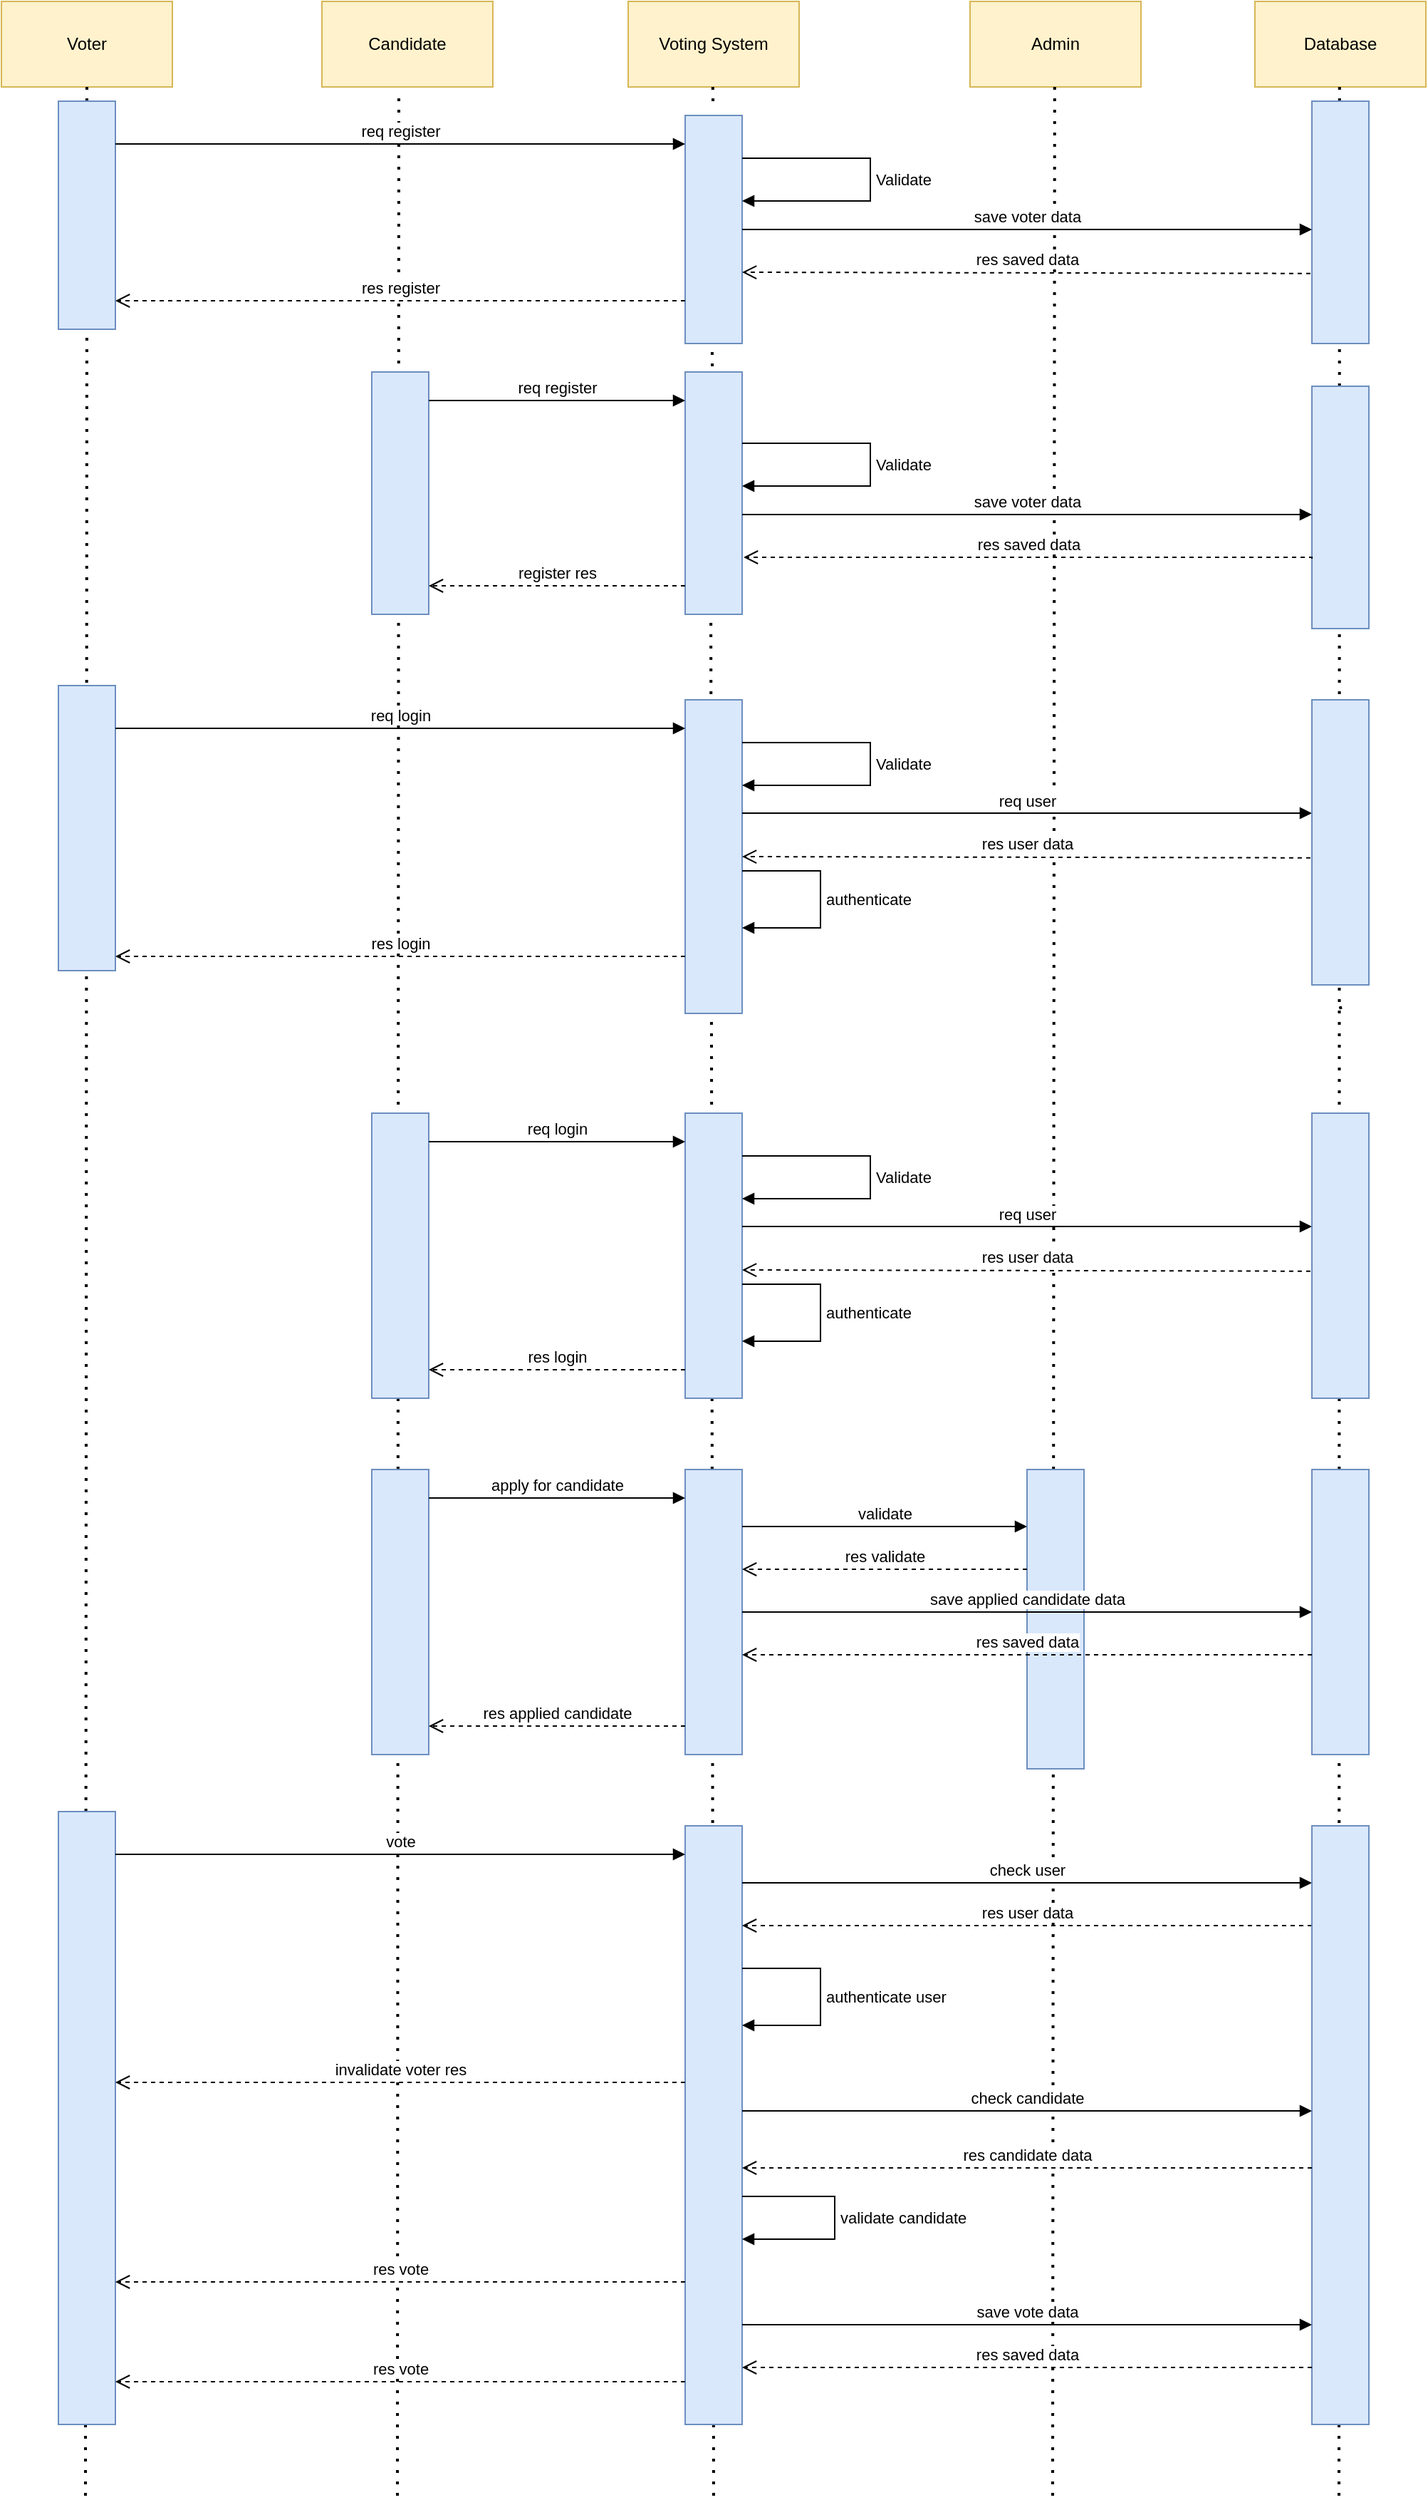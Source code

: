 <mxfile version="21.0.6" type="google"><diagram name="Page-1" id="lUmfMJXswFCXNdt7K16-"><mxGraphModel grid="1" page="1" gridSize="10" guides="1" tooltips="1" connect="1" arrows="1" fold="1" pageScale="1" pageWidth="850" pageHeight="1100" math="0" shadow="0"><root><mxCell id="0"/><mxCell id="1" parent="0"/><mxCell id="xLt7IHbg6shvqpC90BGY-1" value="Voter" style="rounded=0;whiteSpace=wrap;html=1;fillColor=#fff2cc;strokeColor=#d6b656;" vertex="1" parent="1"><mxGeometry x="-220" y="300" width="120" height="60" as="geometry"/></mxCell><mxCell id="xLt7IHbg6shvqpC90BGY-2" value="Candidate" style="rounded=0;whiteSpace=wrap;html=1;fillColor=#fff2cc;strokeColor=#d6b656;" vertex="1" parent="1"><mxGeometry x="5" y="300" width="120" height="60" as="geometry"/></mxCell><mxCell id="xLt7IHbg6shvqpC90BGY-3" value="Voting System" style="rounded=0;whiteSpace=wrap;html=1;fillColor=#fff2cc;strokeColor=#d6b656;" vertex="1" parent="1"><mxGeometry x="220" y="300" width="120" height="60" as="geometry"/></mxCell><mxCell id="xLt7IHbg6shvqpC90BGY-4" value="Admin" style="rounded=0;whiteSpace=wrap;html=1;fillColor=#fff2cc;strokeColor=#d6b656;" vertex="1" parent="1"><mxGeometry x="460" y="300" width="120" height="60" as="geometry"/></mxCell><mxCell id="xLt7IHbg6shvqpC90BGY-5" value="Database" style="rounded=0;whiteSpace=wrap;html=1;fillColor=#fff2cc;strokeColor=#d6b656;" vertex="1" parent="1"><mxGeometry x="660" y="300" width="120" height="60" as="geometry"/></mxCell><mxCell id="xLt7IHbg6shvqpC90BGY-6" value="" style="endArrow=none;dashed=1;html=1;dashPattern=1 3;strokeWidth=2;rounded=0;entryX=0.5;entryY=1;entryDx=0;entryDy=0;startArrow=none;" edge="1" parent="1" source="xLt7IHbg6shvqpC90BGY-42" target="xLt7IHbg6shvqpC90BGY-1"><mxGeometry width="50" height="50" relative="1" as="geometry"><mxPoint x="-160" y="1000" as="sourcePoint"/><mxPoint x="320" y="380" as="targetPoint"/></mxGeometry></mxCell><mxCell id="xLt7IHbg6shvqpC90BGY-7" value="" style="endArrow=none;dashed=1;html=1;dashPattern=1 3;strokeWidth=2;rounded=0;entryX=0.45;entryY=1.048;entryDx=0;entryDy=0;entryPerimeter=0;" edge="1" parent="1" target="xLt7IHbg6shvqpC90BGY-2"><mxGeometry width="50" height="50" relative="1" as="geometry"><mxPoint x="58" y="2050" as="sourcePoint"/><mxPoint x="60" y="370" as="targetPoint"/></mxGeometry></mxCell><mxCell id="xLt7IHbg6shvqpC90BGY-8" value="" style="endArrow=none;dashed=1;html=1;dashPattern=1 3;strokeWidth=2;rounded=0;entryX=0.45;entryY=1.048;entryDx=0;entryDy=0;entryPerimeter=0;startArrow=none;" edge="1" parent="1"><mxGeometry width="50" height="50" relative="1" as="geometry"><mxPoint x="279.541" y="370" as="sourcePoint"/><mxPoint x="279.41" y="360" as="targetPoint"/></mxGeometry></mxCell><mxCell id="xLt7IHbg6shvqpC90BGY-9" value="" style="endArrow=none;dashed=1;html=1;dashPattern=1 3;strokeWidth=2;rounded=0;entryX=0.45;entryY=1.048;entryDx=0;entryDy=0;entryPerimeter=0;startArrow=none;" edge="1" parent="1"><mxGeometry width="50" height="50" relative="1" as="geometry"><mxPoint x="518" y="2050" as="sourcePoint"/><mxPoint x="519.41" y="360" as="targetPoint"/></mxGeometry></mxCell><mxCell id="xLt7IHbg6shvqpC90BGY-10" value="" style="endArrow=none;dashed=1;html=1;dashPattern=1 3;strokeWidth=2;rounded=0;entryX=0.45;entryY=1.048;entryDx=0;entryDy=0;entryPerimeter=0;startArrow=none;" edge="1" parent="1"><mxGeometry width="50" height="50" relative="1" as="geometry"><mxPoint x="719" y="2050" as="sourcePoint"/><mxPoint x="719.41" y="360" as="targetPoint"/></mxGeometry></mxCell><mxCell id="xLt7IHbg6shvqpC90BGY-18" value="" style="endArrow=none;dashed=1;html=1;dashPattern=1 3;strokeWidth=2;rounded=0;entryX=0.45;entryY=1.048;entryDx=0;entryDy=0;entryPerimeter=0;startArrow=none;" edge="1" parent="1"><mxGeometry width="50" height="50" relative="1" as="geometry"><mxPoint x="279.669" y="620" as="sourcePoint"/><mxPoint x="278" y="443.36" as="targetPoint"/></mxGeometry></mxCell><mxCell id="xLt7IHbg6shvqpC90BGY-20" value="" style="endArrow=none;dashed=1;html=1;dashPattern=1 3;strokeWidth=2;rounded=0;entryX=0.45;entryY=1.048;entryDx=0;entryDy=0;entryPerimeter=0;" edge="1" parent="1"><mxGeometry width="50" height="50" relative="1" as="geometry"><mxPoint x="280" y="2050" as="sourcePoint"/><mxPoint x="278" y="693.36" as="targetPoint"/></mxGeometry></mxCell><mxCell id="xLt7IHbg6shvqpC90BGY-30" value="" style="rounded=0;whiteSpace=wrap;html=1;fillColor=#dae8fc;strokeColor=#6c8ebf;" vertex="1" parent="1"><mxGeometry x="700" y="370" width="40" height="170" as="geometry"/></mxCell><mxCell id="xLt7IHbg6shvqpC90BGY-39" value="" style="html=1;points=[];perimeter=orthogonalPerimeter;outlineConnect=0;targetShapes=umlLifeline;portConstraint=eastwest;newEdgeStyle={&quot;edgeStyle&quot;:&quot;elbowEdgeStyle&quot;,&quot;elbow&quot;:&quot;vertical&quot;,&quot;curved&quot;:0,&quot;rounded&quot;:0};fillColor=#dae8fc;strokeColor=#6c8ebf;" vertex="1" parent="1"><mxGeometry x="260" y="380" width="40" height="160" as="geometry"/></mxCell><mxCell id="xLt7IHbg6shvqpC90BGY-40" value="Validate" style="html=1;align=left;spacingLeft=2;endArrow=block;rounded=0;edgeStyle=orthogonalEdgeStyle;curved=0;rounded=0;" edge="1" parent="1" target="xLt7IHbg6shvqpC90BGY-39"><mxGeometry relative="1" as="geometry"><mxPoint x="300" y="410" as="sourcePoint"/><Array as="points"><mxPoint x="300" y="410"/><mxPoint x="390" y="410"/><mxPoint x="390" y="440"/></Array></mxGeometry></mxCell><mxCell id="xLt7IHbg6shvqpC90BGY-43" value="" style="endArrow=none;dashed=1;html=1;dashPattern=1 3;strokeWidth=2;rounded=0;entryX=0.5;entryY=1;entryDx=0;entryDy=0;" edge="1" parent="1" target="xLt7IHbg6shvqpC90BGY-42"><mxGeometry width="50" height="50" relative="1" as="geometry"><mxPoint x="-161" y="2050" as="sourcePoint"/><mxPoint x="-160" y="360" as="targetPoint"/></mxGeometry></mxCell><mxCell id="xLt7IHbg6shvqpC90BGY-42" value="" style="html=1;points=[];perimeter=orthogonalPerimeter;outlineConnect=0;targetShapes=umlLifeline;portConstraint=eastwest;newEdgeStyle={&quot;edgeStyle&quot;:&quot;elbowEdgeStyle&quot;,&quot;elbow&quot;:&quot;vertical&quot;,&quot;curved&quot;:0,&quot;rounded&quot;:0};fillColor=#dae8fc;strokeColor=#6c8ebf;" vertex="1" parent="1"><mxGeometry x="-180" y="370" width="40" height="160" as="geometry"/></mxCell><mxCell id="xLt7IHbg6shvqpC90BGY-48" value="" style="rounded=0;whiteSpace=wrap;html=1;fillColor=#dae8fc;strokeColor=#6c8ebf;" vertex="1" parent="1"><mxGeometry x="700" y="570" width="40" height="170" as="geometry"/></mxCell><mxCell id="xLt7IHbg6shvqpC90BGY-51" value="" style="html=1;points=[];perimeter=orthogonalPerimeter;outlineConnect=0;targetShapes=umlLifeline;portConstraint=eastwest;newEdgeStyle={&quot;edgeStyle&quot;:&quot;elbowEdgeStyle&quot;,&quot;elbow&quot;:&quot;vertical&quot;,&quot;curved&quot;:0,&quot;rounded&quot;:0};fillColor=#dae8fc;strokeColor=#6c8ebf;" vertex="1" parent="1"><mxGeometry x="260" y="560" width="40" height="170" as="geometry"/></mxCell><mxCell id="xLt7IHbg6shvqpC90BGY-52" value="Validate" style="html=1;align=left;spacingLeft=2;endArrow=block;rounded=0;edgeStyle=orthogonalEdgeStyle;curved=0;rounded=0;" edge="1" parent="1" target="xLt7IHbg6shvqpC90BGY-51"><mxGeometry relative="1" as="geometry"><mxPoint x="300" y="610" as="sourcePoint"/><Array as="points"><mxPoint x="390" y="610"/><mxPoint x="390" y="640"/></Array></mxGeometry></mxCell><mxCell id="xLt7IHbg6shvqpC90BGY-53" value="" style="html=1;points=[];perimeter=orthogonalPerimeter;outlineConnect=0;targetShapes=umlLifeline;portConstraint=eastwest;newEdgeStyle={&quot;edgeStyle&quot;:&quot;elbowEdgeStyle&quot;,&quot;elbow&quot;:&quot;vertical&quot;,&quot;curved&quot;:0,&quot;rounded&quot;:0};fillColor=#dae8fc;strokeColor=#6c8ebf;" vertex="1" parent="1"><mxGeometry x="40" y="560" width="40" height="170" as="geometry"/></mxCell><mxCell id="xLt7IHbg6shvqpC90BGY-56" value="register res" style="html=1;verticalAlign=bottom;endArrow=open;dashed=1;endSize=8;edgeStyle=elbowEdgeStyle;elbow=vertical;curved=0;rounded=0;" edge="1" parent="1" source="xLt7IHbg6shvqpC90BGY-51" target="xLt7IHbg6shvqpC90BGY-53"><mxGeometry relative="1" as="geometry"><mxPoint x="190" y="650" as="sourcePoint"/><mxPoint x="110" y="650" as="targetPoint"/><Array as="points"><mxPoint x="150" y="710"/><mxPoint x="140" y="700"/></Array></mxGeometry></mxCell><mxCell id="xLt7IHbg6shvqpC90BGY-57" value="res register" style="html=1;verticalAlign=bottom;endArrow=open;dashed=1;endSize=8;edgeStyle=elbowEdgeStyle;elbow=vertical;curved=0;rounded=0;" edge="1" parent="1" source="xLt7IHbg6shvqpC90BGY-39"><mxGeometry relative="1" as="geometry"><mxPoint x="-60" y="510" as="sourcePoint"/><mxPoint x="-140" y="510" as="targetPoint"/></mxGeometry></mxCell><mxCell id="xLt7IHbg6shvqpC90BGY-58" value="res saved data" style="html=1;verticalAlign=bottom;endArrow=open;dashed=1;endSize=8;edgeStyle=elbowEdgeStyle;elbow=vertical;curved=0;rounded=0;exitX=-0.026;exitY=0.711;exitDx=0;exitDy=0;exitPerimeter=0;" edge="1" parent="1" source="xLt7IHbg6shvqpC90BGY-30" target="xLt7IHbg6shvqpC90BGY-39"><mxGeometry relative="1" as="geometry"><mxPoint x="710" y="510" as="sourcePoint"/><mxPoint x="630" y="510" as="targetPoint"/><Array as="points"><mxPoint x="420" y="490"/></Array></mxGeometry></mxCell><mxCell id="xLt7IHbg6shvqpC90BGY-59" value="res saved data" style="html=1;verticalAlign=bottom;endArrow=open;dashed=1;endSize=8;edgeStyle=elbowEdgeStyle;elbow=vertical;curved=0;rounded=0;exitX=-0.026;exitY=0.711;exitDx=0;exitDy=0;exitPerimeter=0;" edge="1" parent="1"><mxGeometry relative="1" as="geometry"><mxPoint x="700" y="691" as="sourcePoint"/><mxPoint x="301" y="690" as="targetPoint"/><Array as="points"><mxPoint x="421" y="690"/></Array></mxGeometry></mxCell><mxCell id="xLt7IHbg6shvqpC90BGY-60" value="req register" style="html=1;verticalAlign=bottom;endArrow=block;edgeStyle=elbowEdgeStyle;elbow=vertical;curved=0;rounded=0;" edge="1" parent="1" source="xLt7IHbg6shvqpC90BGY-42" target="xLt7IHbg6shvqpC90BGY-39"><mxGeometry width="80" relative="1" as="geometry"><mxPoint x="100" y="490" as="sourcePoint"/><mxPoint x="180" y="490" as="targetPoint"/><Array as="points"><mxPoint x="70" y="400"/></Array></mxGeometry></mxCell><mxCell id="xLt7IHbg6shvqpC90BGY-61" value="req register" style="html=1;verticalAlign=bottom;endArrow=block;edgeStyle=elbowEdgeStyle;elbow=vertical;curved=0;rounded=0;" edge="1" parent="1" target="xLt7IHbg6shvqpC90BGY-51"><mxGeometry width="80" relative="1" as="geometry"><mxPoint x="80" y="580" as="sourcePoint"/><mxPoint x="230" y="610" as="targetPoint"/><Array as="points"><mxPoint x="230" y="580"/></Array></mxGeometry></mxCell><mxCell id="xLt7IHbg6shvqpC90BGY-62" value="save voter data" style="html=1;verticalAlign=bottom;endArrow=block;edgeStyle=elbowEdgeStyle;elbow=vertical;curved=0;rounded=0;" edge="1" parent="1" source="xLt7IHbg6shvqpC90BGY-39" target="xLt7IHbg6shvqpC90BGY-30"><mxGeometry width="80" relative="1" as="geometry"><mxPoint x="360" y="420" as="sourcePoint"/><mxPoint x="440" y="420" as="targetPoint"/><mxPoint as="offset"/></mxGeometry></mxCell><mxCell id="xLt7IHbg6shvqpC90BGY-63" value="save voter data" style="html=1;verticalAlign=bottom;endArrow=block;edgeStyle=elbowEdgeStyle;elbow=vertical;curved=0;rounded=0;" edge="1" parent="1"><mxGeometry width="80" relative="1" as="geometry"><mxPoint x="300" y="660" as="sourcePoint"/><mxPoint x="700" y="660" as="targetPoint"/><mxPoint as="offset"/></mxGeometry></mxCell><mxCell id="xLt7IHbg6shvqpC90BGY-65" value="" style="html=1;points=[];perimeter=orthogonalPerimeter;outlineConnect=0;targetShapes=umlLifeline;portConstraint=eastwest;newEdgeStyle={&quot;edgeStyle&quot;:&quot;elbowEdgeStyle&quot;,&quot;elbow&quot;:&quot;vertical&quot;,&quot;curved&quot;:0,&quot;rounded&quot;:0};fillColor=#dae8fc;strokeColor=#6c8ebf;" vertex="1" parent="1"><mxGeometry x="260" y="790" width="40" height="220" as="geometry"/></mxCell><mxCell id="xLt7IHbg6shvqpC90BGY-66" value="Validate" style="html=1;align=left;spacingLeft=2;endArrow=block;rounded=0;edgeStyle=orthogonalEdgeStyle;curved=0;rounded=0;" edge="1" parent="1" target="xLt7IHbg6shvqpC90BGY-65"><mxGeometry relative="1" as="geometry"><mxPoint x="300" y="820" as="sourcePoint"/><Array as="points"><mxPoint x="300" y="820"/><mxPoint x="390" y="820"/><mxPoint x="390" y="850"/></Array></mxGeometry></mxCell><mxCell id="xLt7IHbg6shvqpC90BGY-67" value="" style="html=1;points=[];perimeter=orthogonalPerimeter;outlineConnect=0;targetShapes=umlLifeline;portConstraint=eastwest;newEdgeStyle={&quot;edgeStyle&quot;:&quot;elbowEdgeStyle&quot;,&quot;elbow&quot;:&quot;vertical&quot;,&quot;curved&quot;:0,&quot;rounded&quot;:0};fillColor=#dae8fc;strokeColor=#6c8ebf;" vertex="1" parent="1"><mxGeometry x="-180" y="780" width="40" height="200" as="geometry"/></mxCell><mxCell id="xLt7IHbg6shvqpC90BGY-68" value="res login" style="html=1;verticalAlign=bottom;endArrow=open;dashed=1;endSize=8;edgeStyle=elbowEdgeStyle;elbow=vertical;curved=0;rounded=0;" edge="1" parent="1" source="xLt7IHbg6shvqpC90BGY-65" target="xLt7IHbg6shvqpC90BGY-67"><mxGeometry relative="1" as="geometry"><mxPoint x="-60" y="920" as="sourcePoint"/><mxPoint x="-140" y="970" as="targetPoint"/><Array as="points"><mxPoint x="110" y="970"/><mxPoint x="110" y="960"/></Array></mxGeometry></mxCell><mxCell id="xLt7IHbg6shvqpC90BGY-69" value="res user data" style="html=1;verticalAlign=bottom;endArrow=open;dashed=1;endSize=8;edgeStyle=elbowEdgeStyle;elbow=vertical;curved=0;rounded=0;exitX=-0.026;exitY=0.711;exitDx=0;exitDy=0;exitPerimeter=0;" edge="1" parent="1" target="xLt7IHbg6shvqpC90BGY-65"><mxGeometry relative="1" as="geometry"><mxPoint x="698.96" y="900.87" as="sourcePoint"/><mxPoint x="630" y="920" as="targetPoint"/><Array as="points"><mxPoint x="420" y="900"/></Array></mxGeometry></mxCell><mxCell id="xLt7IHbg6shvqpC90BGY-70" value="req login" style="html=1;verticalAlign=bottom;endArrow=block;edgeStyle=elbowEdgeStyle;elbow=vertical;curved=0;rounded=0;" edge="1" parent="1" source="xLt7IHbg6shvqpC90BGY-67" target="xLt7IHbg6shvqpC90BGY-65"><mxGeometry width="80" relative="1" as="geometry"><mxPoint x="100" y="900" as="sourcePoint"/><mxPoint x="180" y="900" as="targetPoint"/><Array as="points"><mxPoint x="70" y="810"/></Array></mxGeometry></mxCell><mxCell id="xLt7IHbg6shvqpC90BGY-71" value="req user" style="html=1;verticalAlign=bottom;endArrow=block;edgeStyle=elbowEdgeStyle;elbow=vertical;curved=0;rounded=0;" edge="1" parent="1" source="xLt7IHbg6shvqpC90BGY-65"><mxGeometry width="80" relative="1" as="geometry"><mxPoint x="360" y="830" as="sourcePoint"/><mxPoint x="700" y="869.5" as="targetPoint"/><mxPoint as="offset"/></mxGeometry></mxCell><mxCell id="xLt7IHbg6shvqpC90BGY-74" value="" style="endArrow=none;dashed=1;html=1;dashPattern=1 3;strokeWidth=2;rounded=0;entryX=0.45;entryY=1.048;entryDx=0;entryDy=0;entryPerimeter=0;" edge="1" parent="1" target="xLt7IHbg6shvqpC90BGY-73"><mxGeometry width="50" height="50" relative="1" as="geometry"><mxPoint x="720.41" y="1007" as="sourcePoint"/><mxPoint x="719.41" y="360" as="targetPoint"/></mxGeometry></mxCell><mxCell id="xLt7IHbg6shvqpC90BGY-73" value="" style="html=1;points=[];perimeter=orthogonalPerimeter;outlineConnect=0;targetShapes=umlLifeline;portConstraint=eastwest;newEdgeStyle={&quot;edgeStyle&quot;:&quot;elbowEdgeStyle&quot;,&quot;elbow&quot;:&quot;vertical&quot;,&quot;curved&quot;:0,&quot;rounded&quot;:0};fillColor=#dae8fc;strokeColor=#6c8ebf;" vertex="1" parent="1"><mxGeometry x="700" y="790" width="40" height="200" as="geometry"/></mxCell><mxCell id="xLt7IHbg6shvqpC90BGY-76" value="authenticate" style="html=1;align=left;spacingLeft=2;endArrow=block;rounded=0;edgeStyle=orthogonalEdgeStyle;curved=0;rounded=0;" edge="1" parent="1" source="xLt7IHbg6shvqpC90BGY-65" target="xLt7IHbg6shvqpC90BGY-65"><mxGeometry relative="1" as="geometry"><mxPoint x="325" y="920" as="sourcePoint"/><Array as="points"><mxPoint x="355" y="910"/><mxPoint x="355" y="950"/></Array></mxGeometry></mxCell><mxCell id="xLt7IHbg6shvqpC90BGY-77" value="" style="html=1;points=[];perimeter=orthogonalPerimeter;outlineConnect=0;targetShapes=umlLifeline;portConstraint=eastwest;newEdgeStyle={&quot;edgeStyle&quot;:&quot;elbowEdgeStyle&quot;,&quot;elbow&quot;:&quot;vertical&quot;,&quot;curved&quot;:0,&quot;rounded&quot;:0};fillColor=#dae8fc;strokeColor=#6c8ebf;" vertex="1" parent="1"><mxGeometry x="260" y="1080" width="40" height="200" as="geometry"/></mxCell><mxCell id="xLt7IHbg6shvqpC90BGY-78" value="Validate" style="html=1;align=left;spacingLeft=2;endArrow=block;rounded=0;edgeStyle=orthogonalEdgeStyle;curved=0;rounded=0;" edge="1" parent="1" target="xLt7IHbg6shvqpC90BGY-77"><mxGeometry relative="1" as="geometry"><mxPoint x="300" y="1110" as="sourcePoint"/><Array as="points"><mxPoint x="300" y="1110"/><mxPoint x="390" y="1110"/><mxPoint x="390" y="1140"/></Array></mxGeometry></mxCell><mxCell id="xLt7IHbg6shvqpC90BGY-79" value="" style="html=1;points=[];perimeter=orthogonalPerimeter;outlineConnect=0;targetShapes=umlLifeline;portConstraint=eastwest;newEdgeStyle={&quot;edgeStyle&quot;:&quot;elbowEdgeStyle&quot;,&quot;elbow&quot;:&quot;vertical&quot;,&quot;curved&quot;:0,&quot;rounded&quot;:0};fillColor=#dae8fc;strokeColor=#6c8ebf;" vertex="1" parent="1"><mxGeometry x="40" y="1080" width="40" height="200" as="geometry"/></mxCell><mxCell id="xLt7IHbg6shvqpC90BGY-80" value="res login" style="html=1;verticalAlign=bottom;endArrow=open;dashed=1;endSize=8;edgeStyle=elbowEdgeStyle;elbow=vertical;curved=0;rounded=0;" edge="1" parent="1" source="xLt7IHbg6shvqpC90BGY-77" target="xLt7IHbg6shvqpC90BGY-79"><mxGeometry relative="1" as="geometry"><mxPoint x="-60" y="1210" as="sourcePoint"/><mxPoint x="-140" y="1260" as="targetPoint"/><Array as="points"><mxPoint x="110" y="1260"/><mxPoint x="110" y="1250"/></Array></mxGeometry></mxCell><mxCell id="xLt7IHbg6shvqpC90BGY-81" value="res user data" style="html=1;verticalAlign=bottom;endArrow=open;dashed=1;endSize=8;edgeStyle=elbowEdgeStyle;elbow=vertical;curved=0;rounded=0;exitX=-0.026;exitY=0.711;exitDx=0;exitDy=0;exitPerimeter=0;" edge="1" parent="1" target="xLt7IHbg6shvqpC90BGY-77"><mxGeometry relative="1" as="geometry"><mxPoint x="698.96" y="1190.87" as="sourcePoint"/><mxPoint x="630" y="1210" as="targetPoint"/><Array as="points"><mxPoint x="420" y="1190"/></Array></mxGeometry></mxCell><mxCell id="xLt7IHbg6shvqpC90BGY-82" value="req login" style="html=1;verticalAlign=bottom;endArrow=block;edgeStyle=elbowEdgeStyle;elbow=vertical;curved=0;rounded=0;" edge="1" parent="1" source="xLt7IHbg6shvqpC90BGY-79" target="xLt7IHbg6shvqpC90BGY-77"><mxGeometry width="80" relative="1" as="geometry"><mxPoint x="100" y="1190" as="sourcePoint"/><mxPoint x="180" y="1190" as="targetPoint"/><Array as="points"><mxPoint x="170" y="1100"/></Array></mxGeometry></mxCell><mxCell id="xLt7IHbg6shvqpC90BGY-83" value="req user" style="html=1;verticalAlign=bottom;endArrow=block;edgeStyle=elbowEdgeStyle;elbow=vertical;curved=0;rounded=0;" edge="1" parent="1" source="xLt7IHbg6shvqpC90BGY-77"><mxGeometry width="80" relative="1" as="geometry"><mxPoint x="360" y="1120" as="sourcePoint"/><mxPoint x="700" y="1159.5" as="targetPoint"/><mxPoint as="offset"/></mxGeometry></mxCell><mxCell id="xLt7IHbg6shvqpC90BGY-84" value="" style="html=1;points=[];perimeter=orthogonalPerimeter;outlineConnect=0;targetShapes=umlLifeline;portConstraint=eastwest;newEdgeStyle={&quot;edgeStyle&quot;:&quot;elbowEdgeStyle&quot;,&quot;elbow&quot;:&quot;vertical&quot;,&quot;curved&quot;:0,&quot;rounded&quot;:0};fillColor=#dae8fc;strokeColor=#6c8ebf;" vertex="1" parent="1"><mxGeometry x="700" y="1080" width="40" height="200" as="geometry"/></mxCell><mxCell id="xLt7IHbg6shvqpC90BGY-85" value="authenticate" style="html=1;align=left;spacingLeft=2;endArrow=block;rounded=0;edgeStyle=orthogonalEdgeStyle;curved=0;rounded=0;" edge="1" parent="1" source="xLt7IHbg6shvqpC90BGY-77" target="xLt7IHbg6shvqpC90BGY-77"><mxGeometry relative="1" as="geometry"><mxPoint x="325" y="1210" as="sourcePoint"/><Array as="points"><mxPoint x="355" y="1200"/><mxPoint x="355" y="1240"/></Array></mxGeometry></mxCell><mxCell id="xLt7IHbg6shvqpC90BGY-95" value="" style="html=1;points=[];perimeter=orthogonalPerimeter;outlineConnect=0;targetShapes=umlLifeline;portConstraint=eastwest;newEdgeStyle={&quot;edgeStyle&quot;:&quot;elbowEdgeStyle&quot;,&quot;elbow&quot;:&quot;vertical&quot;,&quot;curved&quot;:0,&quot;rounded&quot;:0};fillColor=#dae8fc;strokeColor=#6c8ebf;" vertex="1" parent="1"><mxGeometry x="260" y="1330" width="40" height="200" as="geometry"/></mxCell><mxCell id="xLt7IHbg6shvqpC90BGY-97" value="" style="html=1;points=[];perimeter=orthogonalPerimeter;outlineConnect=0;targetShapes=umlLifeline;portConstraint=eastwest;newEdgeStyle={&quot;edgeStyle&quot;:&quot;elbowEdgeStyle&quot;,&quot;elbow&quot;:&quot;vertical&quot;,&quot;curved&quot;:0,&quot;rounded&quot;:0};fillColor=#dae8fc;strokeColor=#6c8ebf;" vertex="1" parent="1"><mxGeometry x="40" y="1330" width="40" height="200" as="geometry"/></mxCell><mxCell id="xLt7IHbg6shvqpC90BGY-98" value="res applied candidate" style="html=1;verticalAlign=bottom;endArrow=open;dashed=1;endSize=8;edgeStyle=elbowEdgeStyle;elbow=vertical;curved=0;rounded=0;" edge="1" parent="1" source="xLt7IHbg6shvqpC90BGY-95" target="xLt7IHbg6shvqpC90BGY-97"><mxGeometry relative="1" as="geometry"><mxPoint x="-60" y="1460" as="sourcePoint"/><mxPoint x="-140" y="1510" as="targetPoint"/><Array as="points"><mxPoint x="110" y="1510"/><mxPoint x="110" y="1500"/></Array></mxGeometry></mxCell><mxCell id="xLt7IHbg6shvqpC90BGY-100" value="apply for candidate" style="html=1;verticalAlign=bottom;endArrow=block;edgeStyle=elbowEdgeStyle;elbow=vertical;curved=0;rounded=0;" edge="1" parent="1" source="xLt7IHbg6shvqpC90BGY-97" target="xLt7IHbg6shvqpC90BGY-95"><mxGeometry width="80" relative="1" as="geometry"><mxPoint x="100" y="1440" as="sourcePoint"/><mxPoint x="180" y="1440" as="targetPoint"/><Array as="points"><mxPoint x="180" y="1350"/></Array></mxGeometry></mxCell><mxCell id="xLt7IHbg6shvqpC90BGY-102" value="" style="html=1;points=[];perimeter=orthogonalPerimeter;outlineConnect=0;targetShapes=umlLifeline;portConstraint=eastwest;newEdgeStyle={&quot;edgeStyle&quot;:&quot;elbowEdgeStyle&quot;,&quot;elbow&quot;:&quot;vertical&quot;,&quot;curved&quot;:0,&quot;rounded&quot;:0};fillColor=#dae8fc;strokeColor=#6c8ebf;" vertex="1" parent="1"><mxGeometry x="700" y="1330" width="40" height="200" as="geometry"/></mxCell><mxCell id="xLt7IHbg6shvqpC90BGY-106" value="" style="html=1;points=[];perimeter=orthogonalPerimeter;outlineConnect=0;targetShapes=umlLifeline;portConstraint=eastwest;newEdgeStyle={&quot;edgeStyle&quot;:&quot;elbowEdgeStyle&quot;,&quot;elbow&quot;:&quot;vertical&quot;,&quot;curved&quot;:0,&quot;rounded&quot;:0};fillColor=#dae8fc;strokeColor=#6c8ebf;" vertex="1" parent="1"><mxGeometry x="500" y="1330" width="40" height="210" as="geometry"/></mxCell><mxCell id="xLt7IHbg6shvqpC90BGY-107" value="validate" style="html=1;verticalAlign=bottom;endArrow=block;edgeStyle=elbowEdgeStyle;elbow=vertical;curved=0;rounded=0;" edge="1" parent="1" target="xLt7IHbg6shvqpC90BGY-106"><mxGeometry width="80" relative="1" as="geometry"><mxPoint x="300" y="1370" as="sourcePoint"/><mxPoint x="380" y="1380" as="targetPoint"/><Array as="points"><mxPoint x="430" y="1370"/><mxPoint x="440" y="1420"/></Array></mxGeometry></mxCell><mxCell id="xLt7IHbg6shvqpC90BGY-109" value="res validate" style="html=1;verticalAlign=bottom;endArrow=open;dashed=1;endSize=8;edgeStyle=elbowEdgeStyle;elbow=vertical;curved=0;rounded=0;" edge="1" parent="1" source="xLt7IHbg6shvqpC90BGY-106" target="xLt7IHbg6shvqpC90BGY-95"><mxGeometry relative="1" as="geometry"><mxPoint x="370" y="1410" as="sourcePoint"/><mxPoint x="290" y="1410" as="targetPoint"/><Array as="points"><mxPoint x="400" y="1400"/></Array></mxGeometry></mxCell><mxCell id="xLt7IHbg6shvqpC90BGY-110" value="save applied candidate data" style="html=1;verticalAlign=bottom;endArrow=block;edgeStyle=elbowEdgeStyle;elbow=vertical;curved=0;rounded=0;" edge="1" parent="1" source="xLt7IHbg6shvqpC90BGY-95" target="xLt7IHbg6shvqpC90BGY-102"><mxGeometry width="80" relative="1" as="geometry"><mxPoint x="300" y="1434.58" as="sourcePoint"/><mxPoint x="700" y="1434.58" as="targetPoint"/><mxPoint as="offset"/><Array as="points"><mxPoint x="730" y="1435"/></Array></mxGeometry></mxCell><mxCell id="xLt7IHbg6shvqpC90BGY-111" value="res saved data" style="html=1;verticalAlign=bottom;endArrow=open;dashed=1;endSize=8;edgeStyle=elbowEdgeStyle;elbow=vertical;curved=0;rounded=0;" edge="1" parent="1" source="xLt7IHbg6shvqpC90BGY-102" target="xLt7IHbg6shvqpC90BGY-95"><mxGeometry relative="1" as="geometry"><mxPoint x="440" y="1420" as="sourcePoint"/><mxPoint x="360" y="1420" as="targetPoint"/><Array as="points"><mxPoint x="440" y="1460"/><mxPoint x="530" y="1490"/></Array></mxGeometry></mxCell><mxCell id="xLt7IHbg6shvqpC90BGY-112" value="" style="html=1;points=[];perimeter=orthogonalPerimeter;outlineConnect=0;targetShapes=umlLifeline;portConstraint=eastwest;newEdgeStyle={&quot;edgeStyle&quot;:&quot;elbowEdgeStyle&quot;,&quot;elbow&quot;:&quot;vertical&quot;,&quot;curved&quot;:0,&quot;rounded&quot;:0};fillColor=#dae8fc;strokeColor=#6c8ebf;" vertex="1" parent="1"><mxGeometry x="260" y="1580" width="40" height="420" as="geometry"/></mxCell><mxCell id="xLt7IHbg6shvqpC90BGY-114" value="" style="html=1;points=[];perimeter=orthogonalPerimeter;outlineConnect=0;targetShapes=umlLifeline;portConstraint=eastwest;newEdgeStyle={&quot;edgeStyle&quot;:&quot;elbowEdgeStyle&quot;,&quot;elbow&quot;:&quot;vertical&quot;,&quot;curved&quot;:0,&quot;rounded&quot;:0};fillColor=#dae8fc;strokeColor=#6c8ebf;" vertex="1" parent="1"><mxGeometry x="-180" y="1570" width="40" height="430" as="geometry"/></mxCell><mxCell id="xLt7IHbg6shvqpC90BGY-115" value="res vote" style="html=1;verticalAlign=bottom;endArrow=open;dashed=1;endSize=8;edgeStyle=elbowEdgeStyle;elbow=vertical;curved=0;rounded=0;" edge="1" parent="1" source="xLt7IHbg6shvqpC90BGY-112" target="xLt7IHbg6shvqpC90BGY-114"><mxGeometry relative="1" as="geometry"><mxPoint x="-60" y="1710" as="sourcePoint"/><mxPoint x="-140" y="1760" as="targetPoint"/><Array as="points"><mxPoint x="190" y="1970"/><mxPoint y="1880"/><mxPoint x="110" y="1760"/><mxPoint x="110" y="1750"/></Array></mxGeometry></mxCell><mxCell id="xLt7IHbg6shvqpC90BGY-116" value="res user data" style="html=1;verticalAlign=bottom;endArrow=open;dashed=1;endSize=8;edgeStyle=elbowEdgeStyle;elbow=vertical;curved=0;rounded=0;" edge="1" parent="1" source="xLt7IHbg6shvqpC90BGY-119" target="xLt7IHbg6shvqpC90BGY-112"><mxGeometry relative="1" as="geometry"><mxPoint x="698.96" y="1690.87" as="sourcePoint"/><mxPoint x="630" y="1710" as="targetPoint"/><Array as="points"><mxPoint x="570" y="1650"/></Array></mxGeometry></mxCell><mxCell id="xLt7IHbg6shvqpC90BGY-117" value="vote" style="html=1;verticalAlign=bottom;endArrow=block;edgeStyle=elbowEdgeStyle;elbow=vertical;curved=0;rounded=0;" edge="1" parent="1" source="xLt7IHbg6shvqpC90BGY-114" target="xLt7IHbg6shvqpC90BGY-112"><mxGeometry width="80" relative="1" as="geometry"><mxPoint x="100" y="1690" as="sourcePoint"/><mxPoint x="180" y="1690" as="targetPoint"/><Array as="points"><mxPoint x="70" y="1600"/></Array></mxGeometry></mxCell><mxCell id="xLt7IHbg6shvqpC90BGY-118" value="check user" style="html=1;verticalAlign=bottom;endArrow=block;edgeStyle=elbowEdgeStyle;elbow=vertical;curved=0;rounded=0;" edge="1" parent="1" source="xLt7IHbg6shvqpC90BGY-112" target="xLt7IHbg6shvqpC90BGY-119"><mxGeometry width="80" relative="1" as="geometry"><mxPoint x="360" y="1620" as="sourcePoint"/><mxPoint x="700" y="1659.5" as="targetPoint"/><mxPoint as="offset"/><Array as="points"><mxPoint x="650" y="1620"/></Array></mxGeometry></mxCell><mxCell id="xLt7IHbg6shvqpC90BGY-119" value="" style="html=1;points=[];perimeter=orthogonalPerimeter;outlineConnect=0;targetShapes=umlLifeline;portConstraint=eastwest;newEdgeStyle={&quot;edgeStyle&quot;:&quot;elbowEdgeStyle&quot;,&quot;elbow&quot;:&quot;vertical&quot;,&quot;curved&quot;:0,&quot;rounded&quot;:0};fillColor=#dae8fc;strokeColor=#6c8ebf;" vertex="1" parent="1"><mxGeometry x="700" y="1580" width="40" height="420" as="geometry"/></mxCell><mxCell id="xLt7IHbg6shvqpC90BGY-120" value="authenticate user" style="html=1;align=left;spacingLeft=2;endArrow=block;rounded=0;edgeStyle=orthogonalEdgeStyle;curved=0;rounded=0;" edge="1" parent="1" source="xLt7IHbg6shvqpC90BGY-112" target="xLt7IHbg6shvqpC90BGY-112"><mxGeometry relative="1" as="geometry"><mxPoint x="325" y="1710" as="sourcePoint"/><Array as="points"><mxPoint x="355" y="1680"/><mxPoint x="355" y="1720"/></Array></mxGeometry></mxCell><mxCell id="xLt7IHbg6shvqpC90BGY-121" value="invalidate voter res" style="html=1;verticalAlign=bottom;endArrow=open;dashed=1;endSize=8;edgeStyle=elbowEdgeStyle;elbow=vertical;curved=0;rounded=0;" edge="1" parent="1" source="xLt7IHbg6shvqpC90BGY-112"><mxGeometry relative="1" as="geometry"><mxPoint x="-70" y="1760" as="sourcePoint"/><mxPoint x="-140" y="1760" as="targetPoint"/></mxGeometry></mxCell><mxCell id="xLt7IHbg6shvqpC90BGY-122" value="check candidate" style="html=1;verticalAlign=bottom;endArrow=block;edgeStyle=elbowEdgeStyle;elbow=vertical;curved=0;rounded=0;" edge="1" parent="1" target="xLt7IHbg6shvqpC90BGY-119"><mxGeometry width="80" relative="1" as="geometry"><mxPoint x="300" y="1780" as="sourcePoint"/><mxPoint x="380" y="1780" as="targetPoint"/></mxGeometry></mxCell><mxCell id="xLt7IHbg6shvqpC90BGY-123" value="res candidate data" style="html=1;verticalAlign=bottom;endArrow=open;dashed=1;endSize=8;edgeStyle=elbowEdgeStyle;elbow=vertical;curved=0;rounded=0;" edge="1" parent="1" source="xLt7IHbg6shvqpC90BGY-119" target="xLt7IHbg6shvqpC90BGY-112"><mxGeometry relative="1" as="geometry"><mxPoint x="440" y="1760" as="sourcePoint"/><mxPoint x="360" y="1760" as="targetPoint"/><Array as="points"><mxPoint x="510" y="1820"/></Array></mxGeometry></mxCell><mxCell id="xLt7IHbg6shvqpC90BGY-124" value="validate candidate" style="html=1;align=left;spacingLeft=2;endArrow=block;rounded=0;edgeStyle=orthogonalEdgeStyle;curved=0;rounded=0;" edge="1" parent="1" source="xLt7IHbg6shvqpC90BGY-112" target="xLt7IHbg6shvqpC90BGY-112"><mxGeometry relative="1" as="geometry"><mxPoint x="310" y="1690" as="sourcePoint"/><Array as="points"><mxPoint x="365" y="1840"/><mxPoint x="365" y="1870"/></Array><mxPoint x="310" y="1730" as="targetPoint"/></mxGeometry></mxCell><mxCell id="xLt7IHbg6shvqpC90BGY-125" value="save vote data" style="html=1;verticalAlign=bottom;endArrow=block;edgeStyle=elbowEdgeStyle;elbow=vertical;curved=0;rounded=0;" edge="1" parent="1" source="xLt7IHbg6shvqpC90BGY-112" target="xLt7IHbg6shvqpC90BGY-119"><mxGeometry width="80" relative="1" as="geometry"><mxPoint x="240" y="1810" as="sourcePoint"/><mxPoint x="320" y="1810" as="targetPoint"/><Array as="points"><mxPoint x="390" y="1930"/><mxPoint x="550" y="1900"/></Array></mxGeometry></mxCell><mxCell id="xLt7IHbg6shvqpC90BGY-126" value="res saved data" style="html=1;verticalAlign=bottom;endArrow=open;dashed=1;endSize=8;edgeStyle=elbowEdgeStyle;elbow=vertical;curved=0;rounded=0;" edge="1" parent="1" source="xLt7IHbg6shvqpC90BGY-119" target="xLt7IHbg6shvqpC90BGY-112"><mxGeometry relative="1" as="geometry"><mxPoint x="590" y="1960" as="sourcePoint"/><mxPoint x="510" y="1960" as="targetPoint"/><Array as="points"><mxPoint x="390" y="1960"/><mxPoint x="520" y="1930"/><mxPoint x="540" y="1920"/></Array></mxGeometry></mxCell><mxCell id="xLt7IHbg6shvqpC90BGY-127" value="res vote" style="html=1;verticalAlign=bottom;endArrow=open;dashed=1;endSize=8;edgeStyle=elbowEdgeStyle;elbow=vertical;curved=0;rounded=0;" edge="1" parent="1" source="xLt7IHbg6shvqpC90BGY-112" target="xLt7IHbg6shvqpC90BGY-114"><mxGeometry relative="1" as="geometry"><mxPoint x="260" y="1900" as="sourcePoint"/><mxPoint x="-140" y="1900" as="targetPoint"/><Array as="points"><mxPoint x="190" y="1900"/><mxPoint y="1810"/><mxPoint x="110" y="1690"/><mxPoint x="110" y="1680"/></Array></mxGeometry></mxCell></root></mxGraphModel></diagram></mxfile>